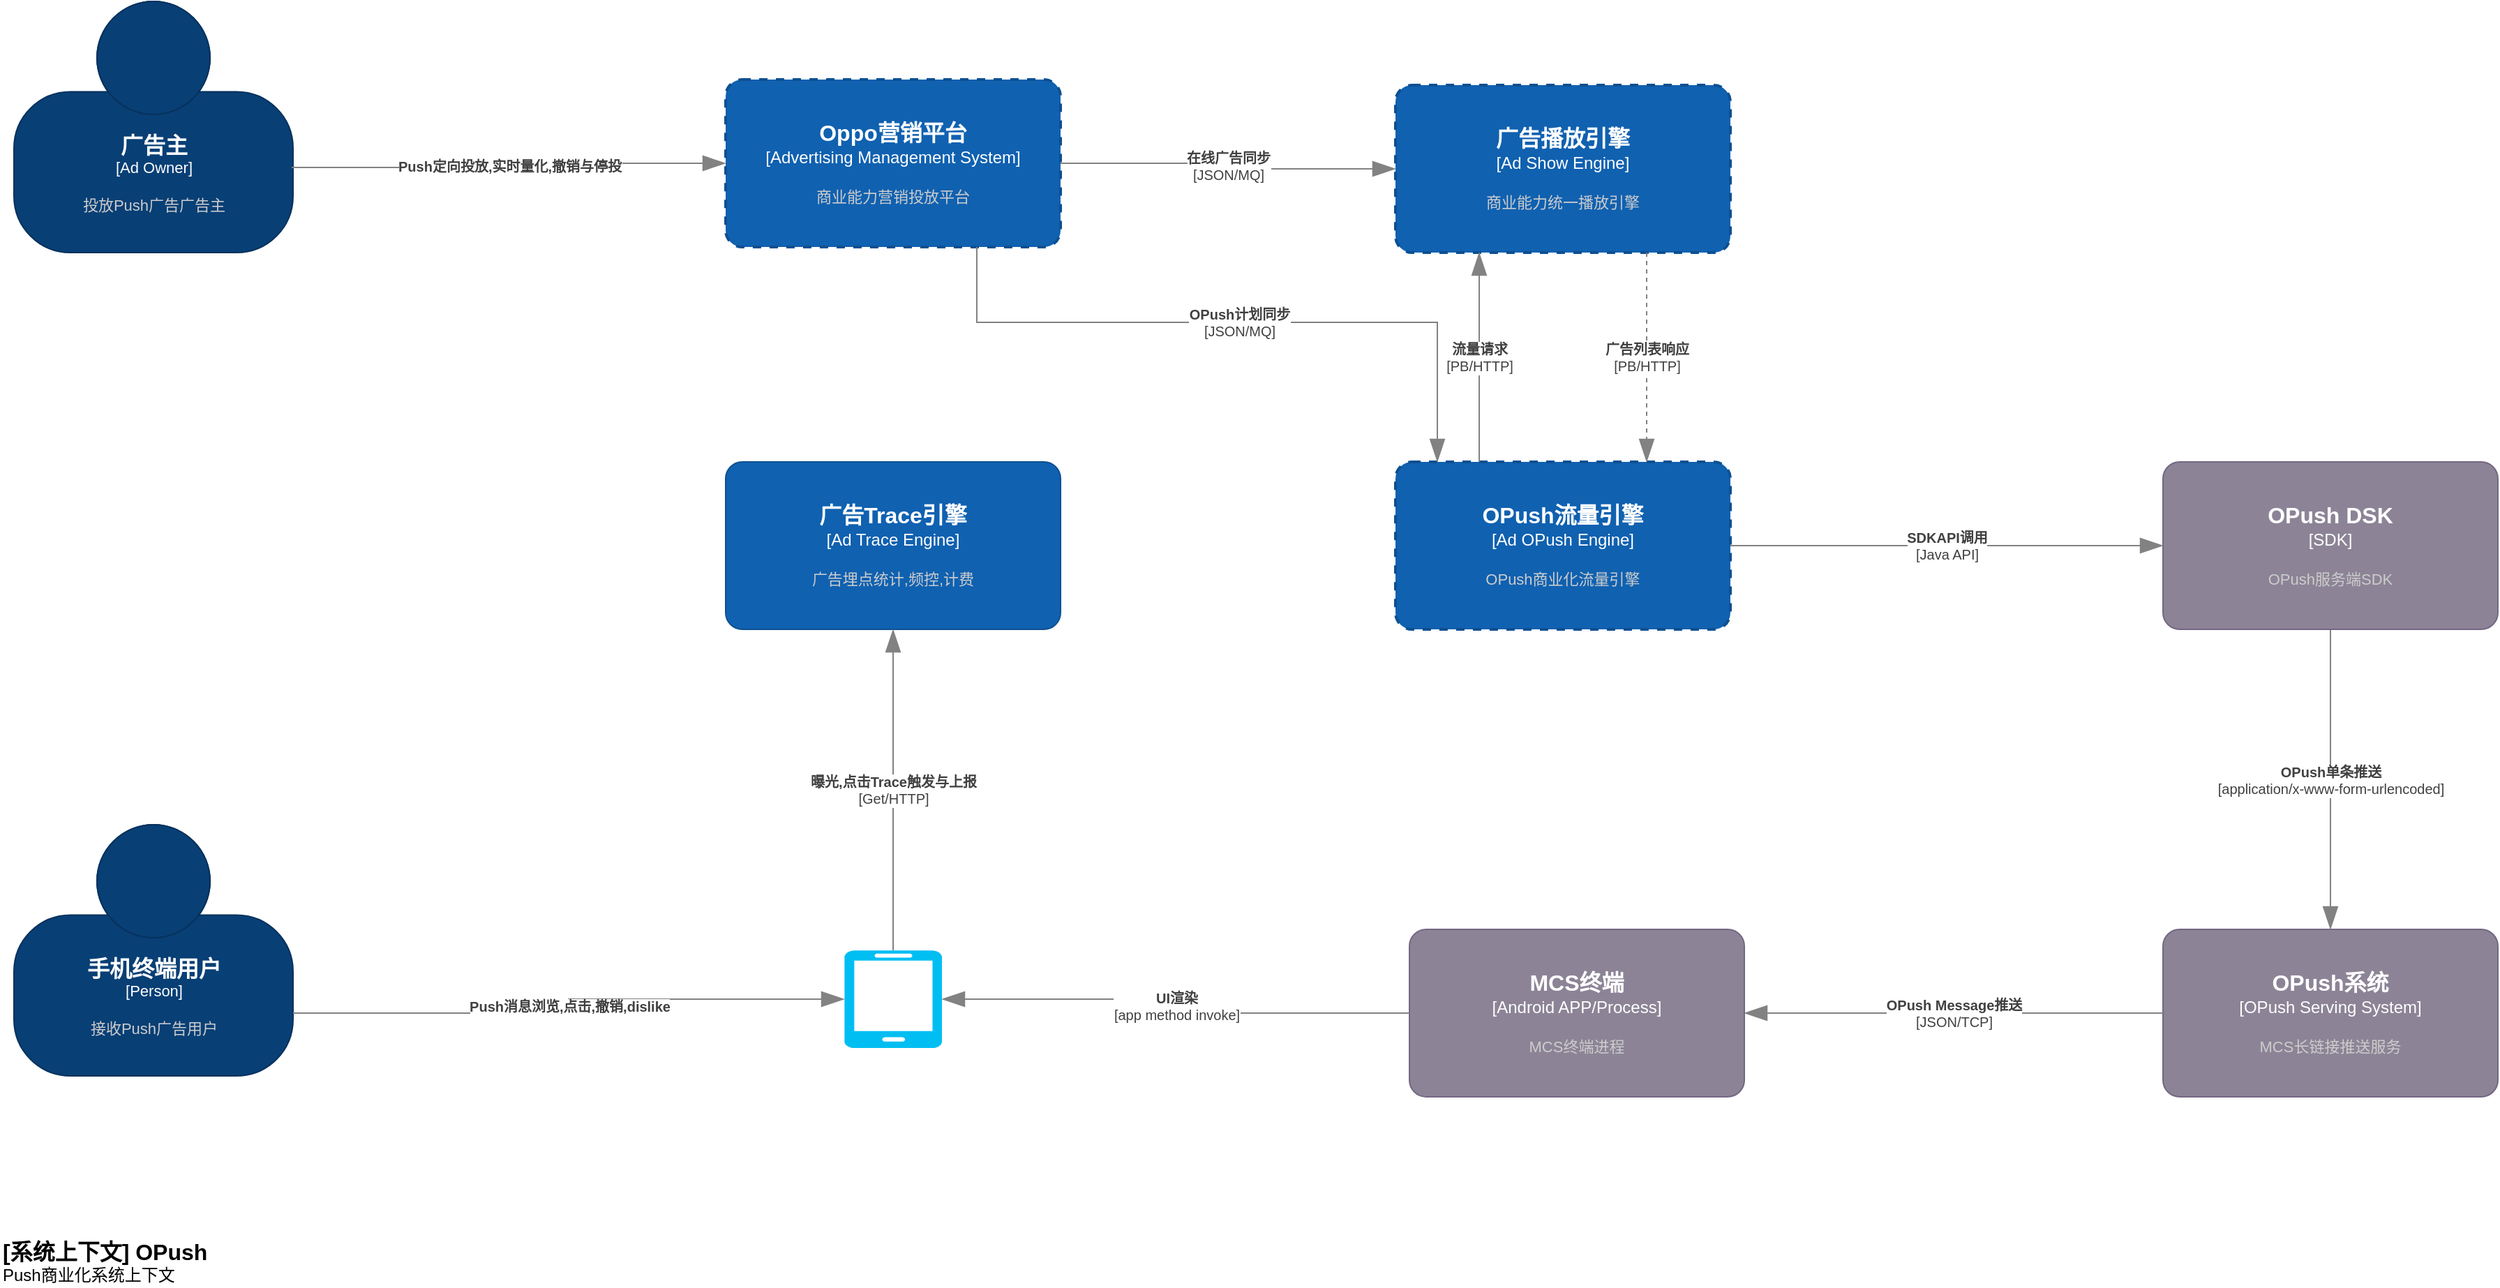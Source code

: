 <mxfile version="18.1.3" type="github" pages="6">
  <diagram id="6dQ7-a586Rl9UVJy2Ls_" name="Context">
    <mxGraphModel dx="1422" dy="882" grid="1" gridSize="10" guides="1" tooltips="1" connect="1" arrows="1" fold="1" page="1" pageScale="1" pageWidth="1100" pageHeight="850" math="0" shadow="0">
      <root>
        <mxCell id="0" />
        <mxCell id="1" parent="0" />
        <object placeholders="1" c4Name="广告主" c4Type="Ad Owner" c4Description="投放Push广告广告主" label="&lt;font style=&quot;font-size: 16px&quot;&gt;&lt;b&gt;%c4Name%&lt;/b&gt;&lt;/font&gt;&lt;div&gt;[%c4Type%]&lt;/div&gt;&lt;br&gt;&lt;div&gt;&lt;font style=&quot;font-size: 11px&quot;&gt;&lt;font color=&quot;#cccccc&quot;&gt;%c4Description%&lt;/font&gt;&lt;/div&gt;" id="jk_K84DPAQqC4sUZUK2g-1">
          <mxCell style="html=1;fontSize=11;dashed=0;whitespace=wrap;fillColor=#083F75;strokeColor=#06315C;fontColor=#ffffff;shape=mxgraph.c4.person2;align=center;metaEdit=1;points=[[0.5,0,0],[1,0.5,0],[1,0.75,0],[0.75,1,0],[0.5,1,0],[0.25,1,0],[0,0.75,0],[0,0.5,0]];resizable=0;" vertex="1" parent="1">
            <mxGeometry x="20" width="200" height="180" as="geometry" />
          </mxCell>
        </object>
        <object placeholders="1" c4Name="手机终端用户" c4Type="Person" c4Description="接收Push广告用户" label="&lt;font style=&quot;font-size: 16px&quot;&gt;&lt;b&gt;%c4Name%&lt;/b&gt;&lt;/font&gt;&lt;div&gt;[%c4Type%]&lt;/div&gt;&lt;br&gt;&lt;div&gt;&lt;font style=&quot;font-size: 11px&quot;&gt;&lt;font color=&quot;#cccccc&quot;&gt;%c4Description%&lt;/font&gt;&lt;/div&gt;" id="jk_K84DPAQqC4sUZUK2g-2">
          <mxCell style="html=1;fontSize=11;dashed=0;whitespace=wrap;fillColor=#083F75;strokeColor=#06315C;fontColor=#ffffff;shape=mxgraph.c4.person2;align=center;metaEdit=1;points=[[0.5,0,0],[1,0.5,0],[1,0.75,0],[0.75,1,0],[0.5,1,0],[0.25,1,0],[0,0.75,0],[0,0.5,0]];resizable=0;" vertex="1" parent="1">
            <mxGeometry x="20" y="590" width="200" height="180" as="geometry" />
          </mxCell>
        </object>
        <object placeholders="1" c4Name="[系统上下文] OPush" c4Type="ContainerScopeBoundary" c4Description="Push商业化系统上下文" label="&lt;font style=&quot;font-size: 16px&quot;&gt;&lt;b&gt;&lt;div style=&quot;text-align: left&quot;&gt;%c4Name%&lt;/div&gt;&lt;/b&gt;&lt;/font&gt;&lt;div style=&quot;text-align: left&quot;&gt;%c4Description%&lt;/div&gt;" id="jk_K84DPAQqC4sUZUK2g-3">
          <mxCell style="text;html=1;strokeColor=none;fillColor=none;align=left;verticalAlign=top;whiteSpace=wrap;rounded=0;metaEdit=1;allowArrows=0;resizable=1;rotatable=0;connectable=0;recursiveResize=0;expand=0;pointerEvents=0;points=[[0.25,0,0],[0.5,0,0],[0.75,0,0],[1,0.25,0],[1,0.5,0],[1,0.75,0],[0.75,1,0],[0.5,1,0],[0.25,1,0],[0,0.75,0],[0,0.5,0],[0,0.25,0]];" vertex="1" parent="1">
            <mxGeometry x="10" y="880" width="260" height="40" as="geometry" />
          </mxCell>
        </object>
        <object placeholders="1" c4Name="Oppo营销平台" c4Type="Advertising Management System" c4Description="商业能力营销投放平台" label="&lt;font style=&quot;font-size: 16px&quot;&gt;&lt;b&gt;%c4Name%&lt;/b&gt;&lt;/font&gt;&lt;div&gt;[%c4Type%]&lt;/div&gt;&lt;br&gt;&lt;div&gt;&lt;font style=&quot;font-size: 11px&quot;&gt;&lt;font color=&quot;#cccccc&quot;&gt;%c4Description%&lt;/font&gt;&lt;/div&gt;" id="jk_K84DPAQqC4sUZUK2g-4">
          <mxCell style="rounded=1;whiteSpace=wrap;html=1;labelBackgroundColor=none;fillColor=#1061B0;fontColor=#ffffff;align=center;arcSize=10;strokeColor=#0D5091;metaEdit=1;resizable=0;points=[[0.25,0,0],[0.5,0,0],[0.75,0,0],[1,0.25,0],[1,0.5,0],[1,0.75,0],[0.75,1,0],[0.5,1,0],[0.25,1,0],[0,0.75,0],[0,0.5,0],[0,0.25,0]];dashed=1;strokeWidth=2;" vertex="1" parent="1">
            <mxGeometry x="530" y="56" width="240" height="120" as="geometry" />
          </mxCell>
        </object>
        <object placeholders="1" c4Type="Relationship" c4Description="Push定向投放,实时量化,撤销与停投" label="&lt;div style=&quot;text-align: left&quot;&gt;&lt;div style=&quot;text-align: center&quot;&gt;&lt;b&gt;%c4Description%&lt;/b&gt;&lt;/div&gt;" id="jk_K84DPAQqC4sUZUK2g-5">
          <mxCell style="endArrow=blockThin;html=1;fontSize=10;fontColor=#404040;strokeWidth=1;endFill=1;strokeColor=#828282;elbow=vertical;metaEdit=1;endSize=14;startSize=14;jumpStyle=arc;jumpSize=16;rounded=0;edgeStyle=orthogonalEdgeStyle;entryX=0;entryY=0.5;entryDx=0;entryDy=0;entryPerimeter=0;exitX=0.995;exitY=0.661;exitDx=0;exitDy=0;exitPerimeter=0;" edge="1" parent="1" source="jk_K84DPAQqC4sUZUK2g-1" target="jk_K84DPAQqC4sUZUK2g-4">
            <mxGeometry width="240" relative="1" as="geometry">
              <mxPoint x="310" y="90" as="sourcePoint" />
              <mxPoint x="550" y="90" as="targetPoint" />
            </mxGeometry>
          </mxCell>
        </object>
        <object placeholders="1" c4Name="OPush系统" c4Type="OPush Serving System" c4Description="MCS长链接推送服务" label="&lt;font style=&quot;font-size: 16px&quot;&gt;&lt;b&gt;%c4Name%&lt;/b&gt;&lt;/font&gt;&lt;div&gt;[%c4Type%]&lt;/div&gt;&lt;br&gt;&lt;div&gt;&lt;font style=&quot;font-size: 11px&quot;&gt;&lt;font color=&quot;#cccccc&quot;&gt;%c4Description%&lt;/font&gt;&lt;/div&gt;" id="jk_K84DPAQqC4sUZUK2g-6">
          <mxCell style="rounded=1;whiteSpace=wrap;html=1;labelBackgroundColor=none;fillColor=#8C8496;fontColor=#ffffff;align=center;arcSize=10;strokeColor=#736782;metaEdit=1;resizable=0;points=[[0.25,0,0],[0.5,0,0],[0.75,0,0],[1,0.25,0],[1,0.5,0],[1,0.75,0],[0.75,1,0],[0.5,1,0],[0.25,1,0],[0,0.75,0],[0,0.5,0],[0,0.25,0]];" vertex="1" parent="1">
            <mxGeometry x="1560" y="665" width="240" height="120" as="geometry" />
          </mxCell>
        </object>
        <mxCell id="jk_K84DPAQqC4sUZUK2g-7" value="" style="verticalLabelPosition=bottom;html=1;verticalAlign=top;align=center;strokeColor=none;fillColor=#00BEF2;shape=mxgraph.azure.mobile;pointerEvents=1;" vertex="1" parent="1">
          <mxGeometry x="615" y="680" width="70" height="70" as="geometry" />
        </mxCell>
        <object placeholders="1" c4Type="Relationship" c4Technology="JSON/TCP" c4Description="OPush Message推送" label="&lt;div style=&quot;text-align: left&quot;&gt;&lt;div style=&quot;text-align: center&quot;&gt;&lt;b&gt;%c4Description%&lt;/b&gt;&lt;/div&gt;&lt;div style=&quot;text-align: center&quot;&gt;[%c4Technology%]&lt;/div&gt;&lt;/div&gt;" id="jk_K84DPAQqC4sUZUK2g-9">
          <mxCell style="endArrow=blockThin;html=1;fontSize=10;fontColor=#404040;strokeWidth=1;endFill=1;strokeColor=#828282;elbow=vertical;metaEdit=1;endSize=14;startSize=14;jumpStyle=arc;jumpSize=16;rounded=0;edgeStyle=orthogonalEdgeStyle;entryX=1;entryY=0.5;entryDx=0;entryDy=0;entryPerimeter=0;exitX=0;exitY=0.5;exitDx=0;exitDy=0;exitPerimeter=0;" edge="1" parent="1" source="jk_K84DPAQqC4sUZUK2g-6" target="jk_K84DPAQqC4sUZUK2g-10">
            <mxGeometry width="240" relative="1" as="geometry">
              <mxPoint x="1145" y="545" as="sourcePoint" />
              <mxPoint x="1385" y="545" as="targetPoint" />
            </mxGeometry>
          </mxCell>
        </object>
        <object placeholders="1" c4Name="MCS终端" c4Type="Android APP/Process" c4Description="MCS终端进程" label="&lt;font style=&quot;font-size: 16px&quot;&gt;&lt;b&gt;%c4Name%&lt;/b&gt;&lt;/font&gt;&lt;div&gt;[%c4Type%]&lt;/div&gt;&lt;br&gt;&lt;div&gt;&lt;font style=&quot;font-size: 11px&quot;&gt;&lt;font color=&quot;#cccccc&quot;&gt;%c4Description%&lt;/font&gt;&lt;/div&gt;" id="jk_K84DPAQqC4sUZUK2g-10">
          <mxCell style="rounded=1;whiteSpace=wrap;html=1;labelBackgroundColor=none;fillColor=#8C8496;fontColor=#ffffff;align=center;arcSize=10;strokeColor=#736782;metaEdit=1;resizable=0;points=[[0.25,0,0],[0.5,0,0],[0.75,0,0],[1,0.25,0],[1,0.5,0],[1,0.75,0],[0.75,1,0],[0.5,1,0],[0.25,1,0],[0,0.75,0],[0,0.5,0],[0,0.25,0]];" vertex="1" parent="1">
            <mxGeometry x="1020" y="665" width="240" height="120" as="geometry" />
          </mxCell>
        </object>
        <object placeholders="1" c4Type="Relationship" c4Technology="app method invoke" c4Description="UI渲染" label="&lt;div style=&quot;text-align: left&quot;&gt;&lt;div style=&quot;text-align: center&quot;&gt;&lt;b&gt;%c4Description%&lt;/b&gt;&lt;/div&gt;&lt;div style=&quot;text-align: center&quot;&gt;[%c4Technology%]&lt;/div&gt;&lt;/div&gt;" id="jk_K84DPAQqC4sUZUK2g-13">
          <mxCell style="endArrow=blockThin;html=1;fontSize=10;fontColor=#404040;strokeWidth=1;endFill=1;strokeColor=#828282;elbow=vertical;metaEdit=1;endSize=14;startSize=14;jumpStyle=arc;jumpSize=16;rounded=0;edgeStyle=orthogonalEdgeStyle;entryX=1;entryY=0.5;entryDx=0;entryDy=0;entryPerimeter=0;exitX=0;exitY=0.5;exitDx=0;exitDy=0;exitPerimeter=0;" edge="1" parent="1" source="jk_K84DPAQqC4sUZUK2g-10" target="jk_K84DPAQqC4sUZUK2g-7">
            <mxGeometry width="240" relative="1" as="geometry">
              <mxPoint x="770" y="520" as="sourcePoint" />
              <mxPoint x="1010" y="520" as="targetPoint" />
            </mxGeometry>
          </mxCell>
        </object>
        <object placeholders="1" c4Type="Relationship" c4Description="Push消息浏览,点击,撤销,dislike" label="&lt;div style=&quot;text-align: left&quot;&gt;&lt;div style=&quot;text-align: center&quot;&gt;&lt;b&gt;%c4Description%&lt;/b&gt;&lt;/div&gt;" id="jk_K84DPAQqC4sUZUK2g-16">
          <mxCell style="endArrow=blockThin;html=1;fontSize=10;fontColor=#404040;strokeWidth=1;endFill=1;strokeColor=#828282;elbow=vertical;metaEdit=1;endSize=14;startSize=14;jumpStyle=arc;jumpSize=16;rounded=0;edgeStyle=orthogonalEdgeStyle;entryX=0;entryY=0.5;entryDx=0;entryDy=0;entryPerimeter=0;exitX=1;exitY=0.75;exitDx=0;exitDy=0;exitPerimeter=0;" edge="1" parent="1" source="jk_K84DPAQqC4sUZUK2g-2" target="jk_K84DPAQqC4sUZUK2g-7">
            <mxGeometry width="240" relative="1" as="geometry">
              <mxPoint x="200" y="522.98" as="sourcePoint" />
              <mxPoint x="511" y="520" as="targetPoint" />
            </mxGeometry>
          </mxCell>
        </object>
        <object placeholders="1" c4Name="OPush流量引擎" c4Type="Ad OPush Engine" c4Description="OPush商业化流量引擎" label="&lt;font style=&quot;font-size: 16px&quot;&gt;&lt;b&gt;%c4Name%&lt;/b&gt;&lt;/font&gt;&lt;div&gt;[%c4Type%]&lt;/div&gt;&lt;br&gt;&lt;div&gt;&lt;font style=&quot;font-size: 11px&quot;&gt;&lt;font color=&quot;#cccccc&quot;&gt;%c4Description%&lt;/font&gt;&lt;/div&gt;" id="jk_K84DPAQqC4sUZUK2g-17">
          <mxCell style="rounded=1;whiteSpace=wrap;html=1;labelBackgroundColor=none;fillColor=#1061B0;fontColor=#ffffff;align=center;arcSize=10;strokeColor=#0D5091;metaEdit=1;resizable=0;points=[[0.25,0,0],[0.5,0,0],[0.75,0,0],[1,0.25,0],[1,0.5,0],[1,0.75,0],[0.75,1,0],[0.5,1,0],[0.25,1,0],[0,0.75,0],[0,0.5,0],[0,0.25,0]];dashed=1;strokeWidth=2;" vertex="1" parent="1">
            <mxGeometry x="1010" y="330" width="240" height="120" as="geometry" />
          </mxCell>
        </object>
        <object placeholders="1" c4Name="广告播放引擎" c4Type="Ad Show Engine" c4Description="商业能力统一播放引擎" label="&lt;font style=&quot;font-size: 16px&quot;&gt;&lt;b&gt;%c4Name%&lt;/b&gt;&lt;/font&gt;&lt;div&gt;[%c4Type%]&lt;/div&gt;&lt;br&gt;&lt;div&gt;&lt;font style=&quot;font-size: 11px&quot;&gt;&lt;font color=&quot;#cccccc&quot;&gt;%c4Description%&lt;/font&gt;&lt;/div&gt;" id="jk_K84DPAQqC4sUZUK2g-18">
          <mxCell style="rounded=1;whiteSpace=wrap;html=1;labelBackgroundColor=none;fillColor=#1061B0;fontColor=#ffffff;align=center;arcSize=10;strokeColor=#0D5091;metaEdit=1;resizable=0;points=[[0.25,0,0],[0.5,0,0],[0.75,0,0],[1,0.25,0],[1,0.5,0],[1,0.75,0],[0.75,1,0],[0.5,1,0],[0.25,1,0],[0,0.75,0],[0,0.5,0],[0,0.25,0]];dashed=1;strokeWidth=2;" vertex="1" parent="1">
            <mxGeometry x="1010" y="60" width="240" height="120" as="geometry" />
          </mxCell>
        </object>
        <object placeholders="1" c4Type="Relationship" c4Technology="JSON/MQ" c4Description="在线广告同步" label="&lt;div style=&quot;text-align: left&quot;&gt;&lt;div style=&quot;text-align: center&quot;&gt;&lt;b&gt;%c4Description%&lt;/b&gt;&lt;/div&gt;&lt;div style=&quot;text-align: center&quot;&gt;[%c4Technology%]&lt;/div&gt;&lt;/div&gt;" id="jk_K84DPAQqC4sUZUK2g-21">
          <mxCell style="endArrow=blockThin;html=1;fontSize=10;fontColor=#404040;strokeWidth=1;endFill=1;strokeColor=#828282;elbow=vertical;metaEdit=1;endSize=14;startSize=14;jumpStyle=arc;jumpSize=16;rounded=0;edgeStyle=orthogonalEdgeStyle;entryX=0;entryY=0.5;entryDx=0;entryDy=0;entryPerimeter=0;" edge="1" parent="1" source="jk_K84DPAQqC4sUZUK2g-4" target="jk_K84DPAQqC4sUZUK2g-18">
            <mxGeometry width="240" relative="1" as="geometry">
              <mxPoint x="680" y="230" as="sourcePoint" />
              <mxPoint x="920" y="230" as="targetPoint" />
            </mxGeometry>
          </mxCell>
        </object>
        <object placeholders="1" c4Type="Relationship" c4Technology="PB/HTTP" c4Description="流量请求" label="&lt;div style=&quot;text-align: left&quot;&gt;&lt;div style=&quot;text-align: center&quot;&gt;&lt;b&gt;%c4Description%&lt;/b&gt;&lt;/div&gt;&lt;div style=&quot;text-align: center&quot;&gt;[%c4Technology%]&lt;/div&gt;&lt;/div&gt;" id="jk_K84DPAQqC4sUZUK2g-23">
          <mxCell style="endArrow=blockThin;html=1;fontSize=10;fontColor=#404040;strokeWidth=1;endFill=1;strokeColor=#828282;elbow=vertical;metaEdit=1;endSize=14;startSize=14;jumpStyle=arc;jumpSize=16;rounded=0;edgeStyle=orthogonalEdgeStyle;entryX=0.25;entryY=1;entryDx=0;entryDy=0;entryPerimeter=0;exitX=0.25;exitY=0;exitDx=0;exitDy=0;exitPerimeter=0;" edge="1" parent="1" source="jk_K84DPAQqC4sUZUK2g-17" target="jk_K84DPAQqC4sUZUK2g-18">
            <mxGeometry width="240" relative="1" as="geometry">
              <mxPoint x="1550" y="90" as="sourcePoint" />
              <mxPoint x="1260" y="190" as="targetPoint" />
            </mxGeometry>
          </mxCell>
        </object>
        <object placeholders="1" c4Type="Relationship" c4Technology="application/x-www-form-urlencoded" c4Description="OPush单条推送" label="&lt;div style=&quot;text-align: left&quot;&gt;&lt;div style=&quot;text-align: center&quot;&gt;&lt;b&gt;%c4Description%&lt;/b&gt;&lt;/div&gt;&lt;div style=&quot;text-align: center&quot;&gt;[%c4Technology%]&lt;/div&gt;&lt;/div&gt;" id="jk_K84DPAQqC4sUZUK2g-25">
          <mxCell style="endArrow=blockThin;html=1;fontSize=10;fontColor=#404040;strokeWidth=1;endFill=1;strokeColor=#828282;elbow=vertical;metaEdit=1;endSize=14;startSize=14;jumpStyle=arc;jumpSize=16;rounded=0;edgeStyle=orthogonalEdgeStyle;entryX=0.5;entryY=0;entryDx=0;entryDy=0;entryPerimeter=0;exitX=0.5;exitY=1;exitDx=0;exitDy=0;exitPerimeter=0;" edge="1" parent="1" source="jk_K84DPAQqC4sUZUK2g-26" target="jk_K84DPAQqC4sUZUK2g-6">
            <mxGeometry width="240" relative="1" as="geometry">
              <mxPoint x="1680" y="370" as="sourcePoint" />
              <mxPoint x="1710" y="360" as="targetPoint" />
            </mxGeometry>
          </mxCell>
        </object>
        <object placeholders="1" c4Name="OPush DSK" c4Type="SDK" c4Description="OPush服务端SDK" label="&lt;font style=&quot;font-size: 16px&quot;&gt;&lt;b&gt;%c4Name%&lt;/b&gt;&lt;/font&gt;&lt;div&gt;[%c4Type%]&lt;/div&gt;&lt;br&gt;&lt;div&gt;&lt;font style=&quot;font-size: 11px&quot;&gt;&lt;font color=&quot;#cccccc&quot;&gt;%c4Description%&lt;/font&gt;&lt;/div&gt;" id="jk_K84DPAQqC4sUZUK2g-26">
          <mxCell style="rounded=1;whiteSpace=wrap;html=1;labelBackgroundColor=none;fillColor=#8C8496;fontColor=#ffffff;align=center;arcSize=10;strokeColor=#736782;metaEdit=1;resizable=0;points=[[0.25,0,0],[0.5,0,0],[0.75,0,0],[1,0.25,0],[1,0.5,0],[1,0.75,0],[0.75,1,0],[0.5,1,0],[0.25,1,0],[0,0.75,0],[0,0.5,0],[0,0.25,0]];" vertex="1" parent="1">
            <mxGeometry x="1560" y="330" width="240" height="120" as="geometry" />
          </mxCell>
        </object>
        <object placeholders="1" c4Type="Relationship" c4Technology="PB/HTTP" c4Description="广告列表响应" label="&lt;div style=&quot;text-align: left&quot;&gt;&lt;div style=&quot;text-align: center&quot;&gt;&lt;b&gt;%c4Description%&lt;/b&gt;&lt;/div&gt;&lt;div style=&quot;text-align: center&quot;&gt;[%c4Technology%]&lt;/div&gt;&lt;/div&gt;" id="jk_K84DPAQqC4sUZUK2g-28">
          <mxCell style="endArrow=blockThin;html=1;fontSize=10;fontColor=#404040;strokeWidth=1;endFill=1;strokeColor=#828282;elbow=vertical;metaEdit=1;endSize=14;startSize=14;jumpStyle=arc;jumpSize=16;rounded=0;edgeStyle=orthogonalEdgeStyle;entryX=0.75;entryY=0;entryDx=0;entryDy=0;entryPerimeter=0;exitX=0.75;exitY=1;exitDx=0;exitDy=0;exitPerimeter=0;dashed=1;" edge="1" parent="1" source="jk_K84DPAQqC4sUZUK2g-18" target="jk_K84DPAQqC4sUZUK2g-17">
            <mxGeometry width="240" relative="1" as="geometry">
              <mxPoint x="1350" y="230" as="sourcePoint" />
              <mxPoint x="1590" y="230" as="targetPoint" />
              <Array as="points">
                <mxPoint x="1190" y="260" />
                <mxPoint x="1190" y="260" />
              </Array>
            </mxGeometry>
          </mxCell>
        </object>
        <object placeholders="1" c4Type="Relationship" c4Technology="Java API" c4Description="SDKAPI调用" label="&lt;div style=&quot;text-align: left&quot;&gt;&lt;div style=&quot;text-align: center&quot;&gt;&lt;b&gt;%c4Description%&lt;/b&gt;&lt;/div&gt;&lt;div style=&quot;text-align: center&quot;&gt;[%c4Technology%]&lt;/div&gt;&lt;/div&gt;" id="jk_K84DPAQqC4sUZUK2g-31">
          <mxCell style="endArrow=blockThin;html=1;fontSize=10;fontColor=#404040;strokeWidth=1;endFill=1;strokeColor=#828282;elbow=vertical;metaEdit=1;endSize=14;startSize=14;jumpStyle=arc;jumpSize=16;rounded=0;edgeStyle=orthogonalEdgeStyle;exitX=1;exitY=0.5;exitDx=0;exitDy=0;exitPerimeter=0;" edge="1" parent="1" source="jk_K84DPAQqC4sUZUK2g-17" target="jk_K84DPAQqC4sUZUK2g-26">
            <mxGeometry width="240" relative="1" as="geometry">
              <mxPoint x="1910" y="120" as="sourcePoint" />
              <mxPoint x="2150" y="120" as="targetPoint" />
            </mxGeometry>
          </mxCell>
        </object>
        <object placeholders="1" c4Name="广告Trace引擎" c4Type="Ad Trace Engine" c4Description="广告埋点统计,频控,计费" label="&lt;font style=&quot;font-size: 16px&quot;&gt;&lt;b&gt;%c4Name%&lt;/b&gt;&lt;/font&gt;&lt;div&gt;[%c4Type%]&lt;/div&gt;&lt;br&gt;&lt;div&gt;&lt;font style=&quot;font-size: 11px&quot;&gt;&lt;font color=&quot;#cccccc&quot;&gt;%c4Description%&lt;/font&gt;&lt;/div&gt;" id="jk_K84DPAQqC4sUZUK2g-32">
          <mxCell style="rounded=1;whiteSpace=wrap;html=1;labelBackgroundColor=none;fillColor=#1061B0;fontColor=#ffffff;align=center;arcSize=10;strokeColor=#0D5091;metaEdit=1;resizable=0;points=[[0.25,0,0],[0.5,0,0],[0.75,0,0],[1,0.25,0],[1,0.5,0],[1,0.75,0],[0.75,1,0],[0.5,1,0],[0.25,1,0],[0,0.75,0],[0,0.5,0],[0,0.25,0]];" vertex="1" parent="1">
            <mxGeometry x="530" y="330" width="240" height="120" as="geometry" />
          </mxCell>
        </object>
        <object placeholders="1" c4Type="Relationship" c4Technology="Get/HTTP" c4Description="曝光,点击Trace触发与上报" label="&lt;div style=&quot;text-align: left&quot;&gt;&lt;div style=&quot;text-align: center&quot;&gt;&lt;b&gt;%c4Description%&lt;/b&gt;&lt;/div&gt;&lt;div style=&quot;text-align: center&quot;&gt;[%c4Technology%]&lt;/div&gt;&lt;/div&gt;" id="jk_K84DPAQqC4sUZUK2g-33">
          <mxCell style="endArrow=blockThin;html=1;fontSize=10;fontColor=#404040;strokeWidth=1;endFill=1;strokeColor=#828282;elbow=vertical;metaEdit=1;endSize=14;startSize=14;jumpStyle=arc;jumpSize=16;rounded=0;edgeStyle=orthogonalEdgeStyle;entryX=0.5;entryY=1;entryDx=0;entryDy=0;entryPerimeter=0;exitX=0.5;exitY=0;exitDx=0;exitDy=0;exitPerimeter=0;" edge="1" parent="1" source="jk_K84DPAQqC4sUZUK2g-7" target="jk_K84DPAQqC4sUZUK2g-32">
            <mxGeometry width="240" relative="1" as="geometry">
              <mxPoint x="530" y="450" as="sourcePoint" />
              <mxPoint x="770" y="450" as="targetPoint" />
              <Array as="points">
                <mxPoint x="650" y="610" />
                <mxPoint x="650" y="610" />
              </Array>
            </mxGeometry>
          </mxCell>
        </object>
        <object placeholders="1" c4Type="Relationship" c4Technology="JSON/MQ" c4Description="OPush计划同步" label="&lt;div style=&quot;text-align: left&quot;&gt;&lt;div style=&quot;text-align: center&quot;&gt;&lt;b&gt;%c4Description%&lt;/b&gt;&lt;/div&gt;&lt;div style=&quot;text-align: center&quot;&gt;[%c4Technology%]&lt;/div&gt;&lt;/div&gt;" id="QdFqG84wMCcT1V3QTcye-1">
          <mxCell style="endArrow=blockThin;html=1;fontSize=10;fontColor=#404040;strokeWidth=1;endFill=1;strokeColor=#828282;elbow=vertical;metaEdit=1;endSize=14;startSize=14;jumpStyle=arc;jumpSize=16;rounded=0;edgeStyle=orthogonalEdgeStyle;exitX=0.75;exitY=1;exitDx=0;exitDy=0;exitPerimeter=0;" edge="1" parent="1" source="jk_K84DPAQqC4sUZUK2g-4" target="jk_K84DPAQqC4sUZUK2g-17">
            <mxGeometry width="240" relative="1" as="geometry">
              <mxPoint x="690" y="256" as="sourcePoint" />
              <mxPoint x="970" y="300" as="targetPoint" />
              <Array as="points">
                <mxPoint x="710" y="230" />
                <mxPoint x="1040" y="230" />
              </Array>
            </mxGeometry>
          </mxCell>
        </object>
      </root>
    </mxGraphModel>
  </diagram>
  <diagram id="oiKunYtbjSjzsgNA3_6e" name="Container Push Ad Engine">
    <mxGraphModel dx="3622" dy="882" grid="1" gridSize="10" guides="1" tooltips="1" connect="1" arrows="1" fold="1" page="1" pageScale="1" pageWidth="1100" pageHeight="850" math="0" shadow="0">
      <root>
        <mxCell id="0" />
        <mxCell id="1" parent="0" />
        <object placeholders="1" c4Name="广告播放引擎" c4Type="ContainerScopeBoundary" c4Application="Ad Show Engine" label="&lt;font style=&quot;font-size: 16px&quot;&gt;&lt;b&gt;&lt;div style=&quot;text-align: left&quot;&gt;%c4Name%&lt;/div&gt;&lt;/b&gt;&lt;/font&gt;&lt;div style=&quot;text-align: left&quot;&gt;[%c4Application%]&lt;/div&gt;" id="4LI2QD-FBRWGfYWi-tal-5">
          <mxCell style="rounded=1;fontSize=11;whiteSpace=wrap;html=1;dashed=1;arcSize=20;fillColor=none;strokeColor=#666666;fontColor=#333333;labelBackgroundColor=none;align=left;verticalAlign=bottom;labelBorderColor=none;spacingTop=0;spacing=10;dashPattern=8 4;metaEdit=1;rotatable=0;perimeter=rectanglePerimeter;noLabel=0;labelPadding=0;allowArrows=0;connectable=0;expand=0;recursiveResize=0;editable=1;pointerEvents=0;absoluteArcSize=1;points=[[0.25,0,0],[0.5,0,0],[0.75,0,0],[1,0.25,0],[1,0.5,0],[1,0.75,0],[0.75,1,0],[0.5,1,0],[0.25,1,0],[0,0.75,0],[0,0.5,0],[0,0.25,0]];" vertex="1" parent="1">
            <mxGeometry x="-1090" y="80" width="420" height="400" as="geometry" />
          </mxCell>
        </object>
        <object placeholders="1" c4Type="Relationship" c4Technology="PB/HTTP" c4Description="流量请求" label="&lt;div style=&quot;text-align: left&quot;&gt;&lt;div style=&quot;text-align: center&quot;&gt;&lt;b&gt;%c4Description%&lt;/b&gt;&lt;/div&gt;&lt;div style=&quot;text-align: center&quot;&gt;[%c4Technology%]&lt;/div&gt;&lt;/div&gt;" id="7iCer3dr3cF9p3_bbJnh-3">
          <mxCell style="endArrow=blockThin;html=1;fontSize=10;fontColor=#404040;strokeWidth=1;endFill=1;strokeColor=#828282;elbow=vertical;metaEdit=1;endSize=14;startSize=14;jumpStyle=arc;jumpSize=16;rounded=0;edgeStyle=orthogonalEdgeStyle;entryX=0;entryY=0.25;entryDx=0;entryDy=0;entryPerimeter=0;exitX=1;exitY=0.25;exitDx=0;exitDy=0;exitPerimeter=0;" edge="1" parent="1" source="7iCer3dr3cF9p3_bbJnh-8" target="aGUO4Qxe7NiQJ0J4O9qJ-1">
            <mxGeometry width="240" relative="1" as="geometry">
              <mxPoint x="-1440" y="130" as="sourcePoint" />
              <mxPoint x="-1060" y="130" as="targetPoint" />
              <Array as="points" />
            </mxGeometry>
          </mxCell>
        </object>
        <object placeholders="1" c4Type="Relationship" c4Technology="PB/HTTP" c4Description="广告列表响应" label="&lt;div style=&quot;text-align: left&quot;&gt;&lt;div style=&quot;text-align: center&quot;&gt;&lt;b&gt;%c4Description%&lt;/b&gt;&lt;/div&gt;&lt;div style=&quot;text-align: center&quot;&gt;[%c4Technology%]&lt;/div&gt;&lt;/div&gt;" id="7iCer3dr3cF9p3_bbJnh-4">
          <mxCell style="endArrow=blockThin;html=1;fontSize=10;fontColor=#404040;strokeWidth=1;endFill=1;strokeColor=#828282;elbow=vertical;metaEdit=1;endSize=14;startSize=14;jumpStyle=arc;jumpSize=16;rounded=0;edgeStyle=orthogonalEdgeStyle;entryX=1;entryY=0.75;entryDx=0;entryDy=0;entryPerimeter=0;dashed=1;exitX=0;exitY=0.75;exitDx=0;exitDy=0;exitPerimeter=0;" edge="1" parent="1" source="aGUO4Qxe7NiQJ0J4O9qJ-1" target="7iCer3dr3cF9p3_bbJnh-8">
            <mxGeometry width="240" relative="1" as="geometry">
              <mxPoint x="-990" y="190" as="sourcePoint" />
              <mxPoint x="-1440" y="190" as="targetPoint" />
              <Array as="points" />
            </mxGeometry>
          </mxCell>
        </object>
        <object placeholders="1" c4Name="OPush流量引擎" c4Type="SystemScopeBoundary" c4Application="Ad OPush Engine" label="&lt;font style=&quot;font-size: 16px&quot;&gt;&lt;b&gt;&lt;div style=&quot;text-align: left&quot;&gt;%c4Name%&lt;/div&gt;&lt;/b&gt;&lt;/font&gt;&lt;div style=&quot;text-align: left&quot;&gt;[%c4Application%]&lt;/div&gt;" id="7iCer3dr3cF9p3_bbJnh-5">
          <mxCell style="rounded=1;fontSize=11;whiteSpace=wrap;html=1;dashed=1;arcSize=20;fillColor=none;strokeColor=#666666;fontColor=#333333;labelBackgroundColor=none;align=left;verticalAlign=bottom;labelBorderColor=none;spacingTop=0;spacing=10;dashPattern=8 4;metaEdit=1;rotatable=0;perimeter=rectanglePerimeter;noLabel=0;labelPadding=0;allowArrows=0;connectable=0;expand=0;recursiveResize=0;editable=1;pointerEvents=0;absoluteArcSize=1;points=[[0.25,0,0],[0.5,0,0],[0.75,0,0],[1,0.25,0],[1,0.5,0],[1,0.75,0],[0.75,1,0],[0.5,1,0],[0.25,1,0],[0,0.75,0],[0,0.5,0],[0,0.25,0]];" vertex="1" parent="1">
            <mxGeometry x="-2060" y="80" width="640" height="390" as="geometry" />
          </mxCell>
        </object>
        <object placeholders="1" c4Name="OPush Query Engine" c4Type="Component" c4Technology="Spring Dubbo" c4Description="OPush请求服务" label="&lt;font style=&quot;font-size: 16px&quot;&gt;&lt;b&gt;%c4Name%&lt;/b&gt;&lt;/font&gt;&lt;div&gt;[%c4Type%: %c4Technology%]&lt;/div&gt;&lt;br&gt;&lt;div&gt;&lt;font style=&quot;font-size: 11px&quot;&gt;%c4Description%&lt;/font&gt;&lt;/div&gt;" id="7iCer3dr3cF9p3_bbJnh-8">
          <mxCell style="rounded=1;whiteSpace=wrap;html=1;labelBackgroundColor=none;fillColor=#63BEF2;fontColor=#ffffff;align=center;arcSize=6;strokeColor=#2086C9;metaEdit=1;resizable=0;points=[[0.25,0,0],[0.5,0,0],[0.75,0,0],[1,0.25,0],[1,0.5,0],[1,0.75,0],[0.75,1,0],[0.5,1,0],[0.25,1,0],[0,0.75,0],[0,0.5,0],[0,0.25,0]];dashed=1;" vertex="1" parent="1">
            <mxGeometry x="-1690" y="100" width="240" height="120" as="geometry" />
          </mxCell>
        </object>
        <object placeholders="1" c4Name="Opush Query Scheduler" c4Type="Component" c4Technology="Spring Dubbo" c4Description="OPush调度器" label="&lt;font style=&quot;font-size: 16px&quot;&gt;&lt;b&gt;%c4Name%&lt;/b&gt;&lt;/font&gt;&lt;div&gt;[%c4Type%: %c4Technology%]&lt;/div&gt;&lt;br&gt;&lt;div&gt;&lt;font style=&quot;font-size: 11px&quot;&gt;%c4Description%&lt;/font&gt;&lt;/div&gt;" id="4LI2QD-FBRWGfYWi-tal-1">
          <mxCell style="rounded=1;whiteSpace=wrap;html=1;labelBackgroundColor=none;fillColor=#63BEF2;fontColor=#ffffff;align=center;arcSize=6;strokeColor=#2086C9;metaEdit=1;resizable=0;points=[[0.25,0,0],[0.5,0,0],[0.75,0,0],[1,0.25,0],[1,0.5,0],[1,0.75,0],[0.75,1,0],[0.5,1,0],[0.25,1,0],[0,0.75,0],[0,0.5,0],[0,0.25,0]];dashed=1;" vertex="1" parent="1">
            <mxGeometry x="-2020" y="100" width="240" height="120" as="geometry" />
          </mxCell>
        </object>
        <object placeholders="1" c4Name="OPush User Dispacher" c4Type="Component" c4Technology="Spring Dubbo" c4Description="用户分配服务" label="&lt;font style=&quot;font-size: 16px&quot;&gt;&lt;b&gt;%c4Name%&lt;/b&gt;&lt;/font&gt;&lt;div&gt;[%c4Type%: %c4Technology%]&lt;/div&gt;&lt;br&gt;&lt;div&gt;&lt;font style=&quot;font-size: 11px&quot;&gt;%c4Description%&lt;/font&gt;&lt;/div&gt;" id="4LI2QD-FBRWGfYWi-tal-2">
          <mxCell style="rounded=1;whiteSpace=wrap;html=1;labelBackgroundColor=none;fillColor=#63BEF2;fontColor=#ffffff;align=center;arcSize=6;strokeColor=#2086C9;metaEdit=1;resizable=0;points=[[0.25,0,0],[0.5,0,0],[0.75,0,0],[1,0.25,0],[1,0.5,0],[1,0.75,0],[0.75,1,0],[0.5,1,0],[0.25,1,0],[0,0.75,0],[0,0.5,0],[0,0.25,0]];dashed=1;" vertex="1" parent="1">
            <mxGeometry x="-1690" y="330" width="240" height="120" as="geometry" />
          </mxCell>
        </object>
        <object placeholders="1" c4Name="广告播放服务" c4Type="Component" c4Technology="Spring Dubbo" c4Description="广告召回,过滤,竞价" label="&lt;font style=&quot;font-size: 16px&quot;&gt;&lt;b&gt;%c4Name%&lt;/b&gt;&lt;/font&gt;&lt;div&gt;[%c4Type%: %c4Technology%]&lt;/div&gt;&lt;br&gt;&lt;div&gt;&lt;font style=&quot;font-size: 11px&quot;&gt;%c4Description%&lt;/font&gt;&lt;/div&gt;" id="aGUO4Qxe7NiQJ0J4O9qJ-1">
          <mxCell style="rounded=1;whiteSpace=wrap;html=1;labelBackgroundColor=none;fillColor=#63BEF2;fontColor=#ffffff;align=center;arcSize=6;strokeColor=#2086C9;metaEdit=1;resizable=0;points=[[0.25,0,0],[0.5,0,0],[0.75,0,0],[1,0.25,0],[1,0.5,0],[1,0.75,0],[0.75,1,0],[0.5,1,0],[0.25,1,0],[0,0.75,0],[0,0.5,0],[0,0.25,0]];dashed=1;" vertex="1" parent="1">
            <mxGeometry x="-985" y="100" width="240" height="120" as="geometry" />
          </mxCell>
        </object>
        <object placeholders="1" c4Name="Push Ad Frequncy" c4Type="Component" c4Technology="Spring Dubbo" c4Description="Push频控:小时下发频控,天频控,周频控" label="&lt;font style=&quot;font-size: 16px&quot;&gt;&lt;b&gt;%c4Name%&lt;/b&gt;&lt;/font&gt;&lt;div&gt;[%c4Type%: %c4Technology%]&lt;/div&gt;&lt;br&gt;&lt;div&gt;&lt;font style=&quot;font-size: 11px&quot;&gt;%c4Description%&lt;/font&gt;&lt;/div&gt;" id="aGUO4Qxe7NiQJ0J4O9qJ-3">
          <mxCell style="rounded=1;whiteSpace=wrap;html=1;labelBackgroundColor=none;fillColor=#63BEF2;fontColor=#ffffff;align=center;arcSize=6;strokeColor=#2086C9;metaEdit=1;resizable=0;points=[[0.25,0,0],[0.5,0,0],[0.75,0,0],[1,0.25,0],[1,0.5,0],[1,0.75,0],[0.75,1,0],[0.5,1,0],[0.25,1,0],[0,0.75,0],[0,0.5,0],[0,0.25,0]];dashed=1;" vertex="1" parent="1">
            <mxGeometry x="-985" y="310" width="240" height="120" as="geometry" />
          </mxCell>
        </object>
        <object placeholders="1" c4Type="Relationship" c4Technology="PB/RPC" c4Description="频控请求" label="&lt;div style=&quot;text-align: left&quot;&gt;&lt;div style=&quot;text-align: center&quot;&gt;&lt;b&gt;%c4Description%&lt;/b&gt;&lt;/div&gt;&lt;div style=&quot;text-align: center&quot;&gt;[%c4Technology%]&lt;/div&gt;&lt;/div&gt;" id="aGUO4Qxe7NiQJ0J4O9qJ-6">
          <mxCell style="endArrow=blockThin;html=1;fontSize=10;fontColor=#404040;strokeWidth=1;endFill=1;strokeColor=#828282;elbow=vertical;metaEdit=1;endSize=14;startSize=14;jumpStyle=arc;jumpSize=16;rounded=0;edgeStyle=orthogonalEdgeStyle;entryX=0.25;entryY=0;entryDx=0;entryDy=0;entryPerimeter=0;exitX=0.25;exitY=1;exitDx=0;exitDy=0;exitPerimeter=0;" edge="1" parent="1" source="aGUO4Qxe7NiQJ0J4O9qJ-1" target="aGUO4Qxe7NiQJ0J4O9qJ-3">
            <mxGeometry width="240" relative="1" as="geometry">
              <mxPoint x="-1370" y="260" as="sourcePoint" />
              <mxPoint x="-905" y="260" as="targetPoint" />
              <Array as="points" />
            </mxGeometry>
          </mxCell>
        </object>
        <object placeholders="1" c4Type="Relationship" c4Technology="PB/RPC" c4Description="频控结果" label="&lt;div style=&quot;text-align: left&quot;&gt;&lt;div style=&quot;text-align: center&quot;&gt;&lt;b&gt;%c4Description%&lt;/b&gt;&lt;/div&gt;&lt;div style=&quot;text-align: center&quot;&gt;[%c4Technology%]&lt;/div&gt;&lt;/div&gt;" id="aGUO4Qxe7NiQJ0J4O9qJ-7">
          <mxCell style="endArrow=blockThin;html=1;fontSize=10;fontColor=#404040;strokeWidth=1;endFill=1;strokeColor=#828282;elbow=vertical;metaEdit=1;endSize=14;startSize=14;jumpStyle=arc;jumpSize=16;rounded=0;edgeStyle=orthogonalEdgeStyle;entryX=0.75;entryY=1;entryDx=0;entryDy=0;entryPerimeter=0;dashed=1;exitX=0.75;exitY=0;exitDx=0;exitDy=0;exitPerimeter=0;" edge="1" parent="1" source="aGUO4Qxe7NiQJ0J4O9qJ-3" target="aGUO4Qxe7NiQJ0J4O9qJ-1">
            <mxGeometry width="240" relative="1" as="geometry">
              <mxPoint x="-975" y="290" as="sourcePoint" />
              <mxPoint x="-1440" y="290" as="targetPoint" />
              <Array as="points" />
            </mxGeometry>
          </mxCell>
        </object>
        <object placeholders="1" c4Name="OPush DSK" c4Type="SDK" c4Description="OPush服务端SDK" label="&lt;font style=&quot;font-size: 16px&quot;&gt;&lt;b&gt;%c4Name%&lt;/b&gt;&lt;/font&gt;&lt;div&gt;[%c4Type%]&lt;/div&gt;&lt;br&gt;&lt;div&gt;&lt;font style=&quot;font-size: 11px&quot;&gt;&lt;font color=&quot;#cccccc&quot;&gt;%c4Description%&lt;/font&gt;&lt;/div&gt;" id="hqASzrPKpDxWcDTy90hi-1">
          <mxCell style="rounded=1;whiteSpace=wrap;html=1;labelBackgroundColor=none;fillColor=#8C8496;fontColor=#ffffff;align=center;arcSize=10;strokeColor=#736782;metaEdit=1;resizable=0;points=[[0.25,0,0],[0.5,0,0],[0.75,0,0],[1,0.25,0],[1,0.5,0],[1,0.75,0],[0.75,1,0],[0.5,1,0],[0.25,1,0],[0,0.75,0],[0,0.5,0],[0,0.25,0]];" vertex="1" parent="1">
            <mxGeometry x="-2020" y="540" width="240" height="120" as="geometry" />
          </mxCell>
        </object>
      </root>
    </mxGraphModel>
  </diagram>
  <diagram id="zeBl55w1IHdbeJPlN8vB" name="Component-Ad OPush Engine">
    <mxGraphModel dx="1422" dy="882" grid="1" gridSize="10" guides="1" tooltips="1" connect="1" arrows="1" fold="1" page="1" pageScale="1" pageWidth="1100" pageHeight="850" math="0" shadow="0">
      <root>
        <mxCell id="0" />
        <mxCell id="1" parent="0" />
      </root>
    </mxGraphModel>
  </diagram>
  <diagram id="4Gh9zuPjqTZmI_G7rGEL" name="Componet-Ad Engine">
    <mxGraphModel dx="1422" dy="882" grid="1" gridSize="10" guides="1" tooltips="1" connect="1" arrows="1" fold="1" page="1" pageScale="1" pageWidth="1100" pageHeight="850" math="0" shadow="0">
      <root>
        <mxCell id="0" />
        <mxCell id="1" parent="0" />
      </root>
    </mxGraphModel>
  </diagram>
  <diagram id="9rmyU51ChP86VtImdiKT" name="Code-Ad Push Engine">
    <mxGraphModel dx="906" dy="741" grid="1" gridSize="10" guides="1" tooltips="1" connect="1" arrows="1" fold="1" page="1" pageScale="1" pageWidth="1100" pageHeight="850" math="0" shadow="0">
      <root>
        <mxCell id="0" />
        <mxCell id="1" parent="0" />
      </root>
    </mxGraphModel>
  </diagram>
  <diagram id="KJlmVbwzfu9SrW1jqAsM" name="Code-Ad Show Engine">
    <mxGraphModel dx="906" dy="741" grid="1" gridSize="10" guides="1" tooltips="1" connect="1" arrows="1" fold="1" page="1" pageScale="1" pageWidth="1100" pageHeight="850" math="0" shadow="0">
      <root>
        <mxCell id="0" />
        <mxCell id="1" parent="0" />
      </root>
    </mxGraphModel>
  </diagram>
</mxfile>
